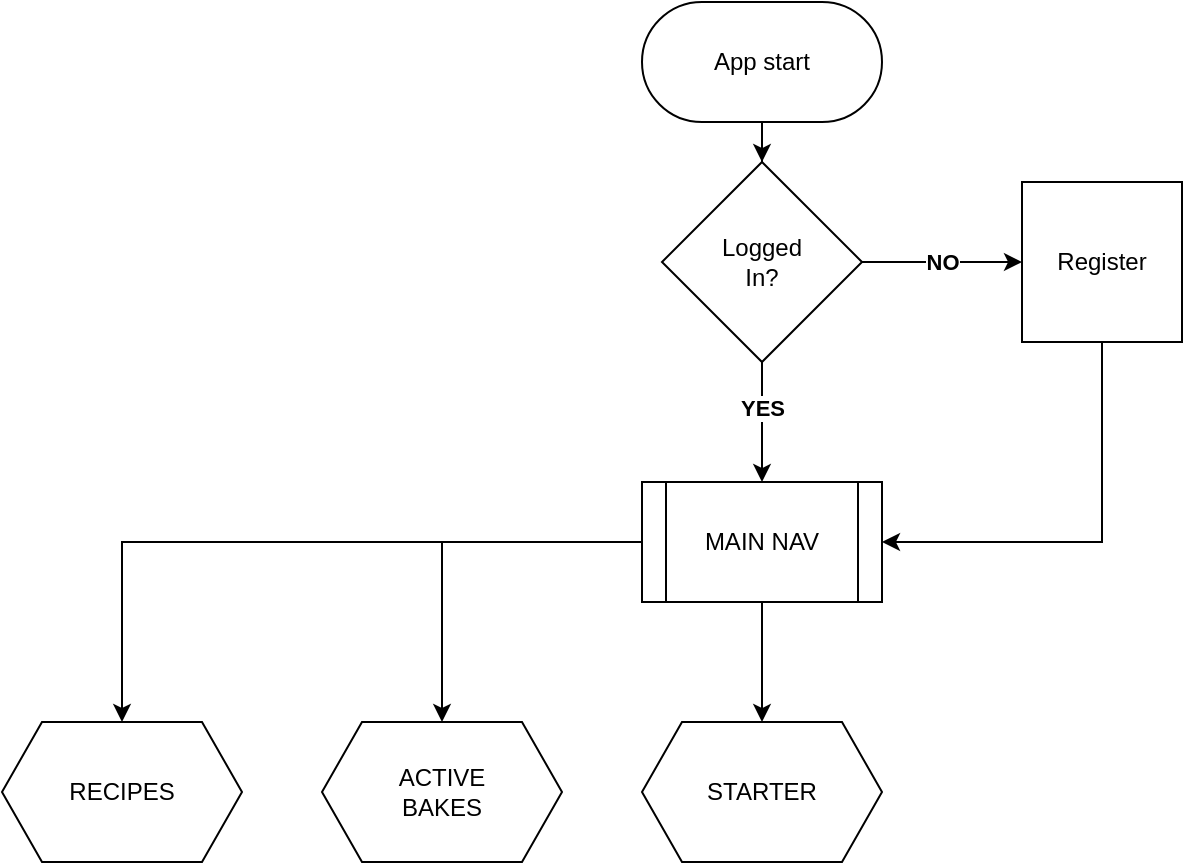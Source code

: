 <mxfile version="21.1.2" type="github">
  <diagram name="Page-1" id="ZM9P_ltMJdl6cZF1_aTy">
    <mxGraphModel dx="1194" dy="744" grid="1" gridSize="10" guides="1" tooltips="1" connect="1" arrows="1" fold="1" page="1" pageScale="1" pageWidth="850" pageHeight="1100" math="0" shadow="0">
      <root>
        <mxCell id="0" />
        <mxCell id="1" parent="0" />
        <mxCell id="Clm1eUdRcb_0vHRAShSB-6" style="edgeStyle=orthogonalEdgeStyle;rounded=0;orthogonalLoop=1;jettySize=auto;html=1;exitX=0.5;exitY=1;exitDx=0;exitDy=0;" edge="1" parent="1" source="Clm1eUdRcb_0vHRAShSB-2" target="Clm1eUdRcb_0vHRAShSB-3">
          <mxGeometry relative="1" as="geometry" />
        </mxCell>
        <mxCell id="Clm1eUdRcb_0vHRAShSB-2" value="App start" style="rounded=1;whiteSpace=wrap;html=1;arcSize=50;" vertex="1" parent="1">
          <mxGeometry x="340" y="40" width="120" height="60" as="geometry" />
        </mxCell>
        <mxCell id="Clm1eUdRcb_0vHRAShSB-7" value="&lt;b&gt;NO&lt;/b&gt;" style="edgeStyle=orthogonalEdgeStyle;rounded=0;orthogonalLoop=1;jettySize=auto;html=1;exitX=1;exitY=0.5;exitDx=0;exitDy=0;" edge="1" parent="1" source="Clm1eUdRcb_0vHRAShSB-3" target="Clm1eUdRcb_0vHRAShSB-5">
          <mxGeometry relative="1" as="geometry" />
        </mxCell>
        <mxCell id="Clm1eUdRcb_0vHRAShSB-9" style="edgeStyle=orthogonalEdgeStyle;rounded=0;orthogonalLoop=1;jettySize=auto;html=1;" edge="1" parent="1" source="Clm1eUdRcb_0vHRAShSB-3" target="Clm1eUdRcb_0vHRAShSB-13">
          <mxGeometry relative="1" as="geometry">
            <mxPoint x="390" y="300" as="targetPoint" />
          </mxGeometry>
        </mxCell>
        <mxCell id="Clm1eUdRcb_0vHRAShSB-12" value="&lt;b&gt;YES&lt;/b&gt;" style="edgeLabel;html=1;align=center;verticalAlign=middle;resizable=0;points=[];" vertex="1" connectable="0" parent="Clm1eUdRcb_0vHRAShSB-9">
          <mxGeometry x="-0.229" relative="1" as="geometry">
            <mxPoint as="offset" />
          </mxGeometry>
        </mxCell>
        <mxCell id="Clm1eUdRcb_0vHRAShSB-3" value="Logged&lt;br&gt;In?" style="rhombus;whiteSpace=wrap;html=1;" vertex="1" parent="1">
          <mxGeometry x="350" y="120" width="100" height="100" as="geometry" />
        </mxCell>
        <mxCell id="Clm1eUdRcb_0vHRAShSB-16" style="edgeStyle=orthogonalEdgeStyle;rounded=0;orthogonalLoop=1;jettySize=auto;html=1;entryX=1;entryY=0.5;entryDx=0;entryDy=0;" edge="1" parent="1" source="Clm1eUdRcb_0vHRAShSB-5" target="Clm1eUdRcb_0vHRAShSB-13">
          <mxGeometry relative="1" as="geometry">
            <mxPoint x="670" y="320" as="targetPoint" />
            <Array as="points">
              <mxPoint x="570" y="310" />
            </Array>
          </mxGeometry>
        </mxCell>
        <mxCell id="Clm1eUdRcb_0vHRAShSB-5" value="Register" style="whiteSpace=wrap;html=1;aspect=fixed;" vertex="1" parent="1">
          <mxGeometry x="530" y="130" width="80" height="80" as="geometry" />
        </mxCell>
        <mxCell id="Clm1eUdRcb_0vHRAShSB-11" value="RECIPES" style="shape=hexagon;perimeter=hexagonPerimeter2;whiteSpace=wrap;html=1;fixedSize=1;" vertex="1" parent="1">
          <mxGeometry x="20" y="400" width="120" height="70" as="geometry" />
        </mxCell>
        <mxCell id="Clm1eUdRcb_0vHRAShSB-19" value="" style="edgeStyle=orthogonalEdgeStyle;rounded=0;orthogonalLoop=1;jettySize=auto;html=1;" edge="1" parent="1" source="Clm1eUdRcb_0vHRAShSB-13" target="Clm1eUdRcb_0vHRAShSB-17">
          <mxGeometry relative="1" as="geometry" />
        </mxCell>
        <mxCell id="Clm1eUdRcb_0vHRAShSB-20" style="edgeStyle=orthogonalEdgeStyle;rounded=0;orthogonalLoop=1;jettySize=auto;html=1;entryX=0.5;entryY=0;entryDx=0;entryDy=0;" edge="1" parent="1" source="Clm1eUdRcb_0vHRAShSB-13" target="Clm1eUdRcb_0vHRAShSB-11">
          <mxGeometry relative="1" as="geometry" />
        </mxCell>
        <mxCell id="Clm1eUdRcb_0vHRAShSB-21" style="edgeStyle=orthogonalEdgeStyle;rounded=0;orthogonalLoop=1;jettySize=auto;html=1;" edge="1" parent="1" source="Clm1eUdRcb_0vHRAShSB-13" target="Clm1eUdRcb_0vHRAShSB-18">
          <mxGeometry relative="1" as="geometry" />
        </mxCell>
        <mxCell id="Clm1eUdRcb_0vHRAShSB-13" value="MAIN NAV" style="shape=process;whiteSpace=wrap;html=1;backgroundOutline=1;" vertex="1" parent="1">
          <mxGeometry x="340" y="280" width="120" height="60" as="geometry" />
        </mxCell>
        <mxCell id="Clm1eUdRcb_0vHRAShSB-17" value="ACTIVE&lt;br&gt;BAKES" style="shape=hexagon;perimeter=hexagonPerimeter2;whiteSpace=wrap;html=1;fixedSize=1;" vertex="1" parent="1">
          <mxGeometry x="180" y="400" width="120" height="70" as="geometry" />
        </mxCell>
        <mxCell id="Clm1eUdRcb_0vHRAShSB-18" value="STARTER" style="shape=hexagon;perimeter=hexagonPerimeter2;whiteSpace=wrap;html=1;fixedSize=1;" vertex="1" parent="1">
          <mxGeometry x="340" y="400" width="120" height="70" as="geometry" />
        </mxCell>
      </root>
    </mxGraphModel>
  </diagram>
</mxfile>
